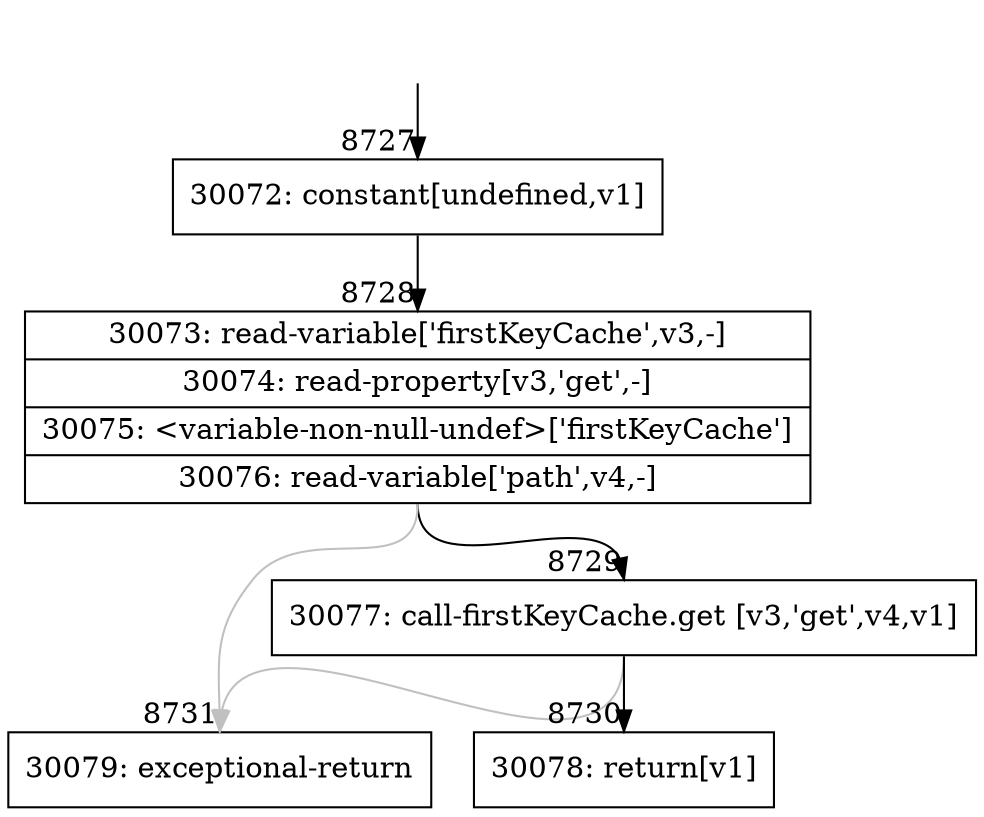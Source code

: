 digraph {
rankdir="TD"
BB_entry740[shape=none,label=""];
BB_entry740 -> BB8727 [tailport=s, headport=n, headlabel="    8727"]
BB8727 [shape=record label="{30072: constant[undefined,v1]}" ] 
BB8727 -> BB8728 [tailport=s, headport=n, headlabel="      8728"]
BB8728 [shape=record label="{30073: read-variable['firstKeyCache',v3,-]|30074: read-property[v3,'get',-]|30075: \<variable-non-null-undef\>['firstKeyCache']|30076: read-variable['path',v4,-]}" ] 
BB8728 -> BB8729 [tailport=s, headport=n, headlabel="      8729"]
BB8728 -> BB8731 [tailport=s, headport=n, color=gray, headlabel="      8731"]
BB8729 [shape=record label="{30077: call-firstKeyCache.get [v3,'get',v4,v1]}" ] 
BB8729 -> BB8730 [tailport=s, headport=n, headlabel="      8730"]
BB8729 -> BB8731 [tailport=s, headport=n, color=gray]
BB8730 [shape=record label="{30078: return[v1]}" ] 
BB8731 [shape=record label="{30079: exceptional-return}" ] 
//#$~ 15589
}
